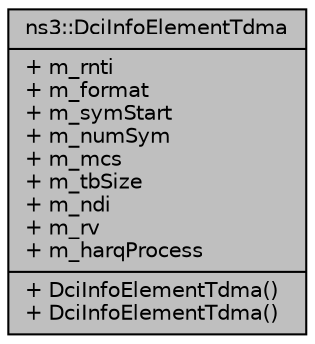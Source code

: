digraph "ns3::DciInfoElementTdma"
{
  edge [fontname="Helvetica",fontsize="10",labelfontname="Helvetica",labelfontsize="10"];
  node [fontname="Helvetica",fontsize="10",shape=record];
  Node1 [label="{ns3::DciInfoElementTdma\n|+ m_rnti\l+ m_format\l+ m_symStart\l+ m_numSym\l+ m_mcs\l+ m_tbSize\l+ m_ndi\l+ m_rv\l+ m_harqProcess\l|+ DciInfoElementTdma()\l+ DciInfoElementTdma()\l}",height=0.2,width=0.4,color="black", fillcolor="grey75", style="filled", fontcolor="black"];
}

